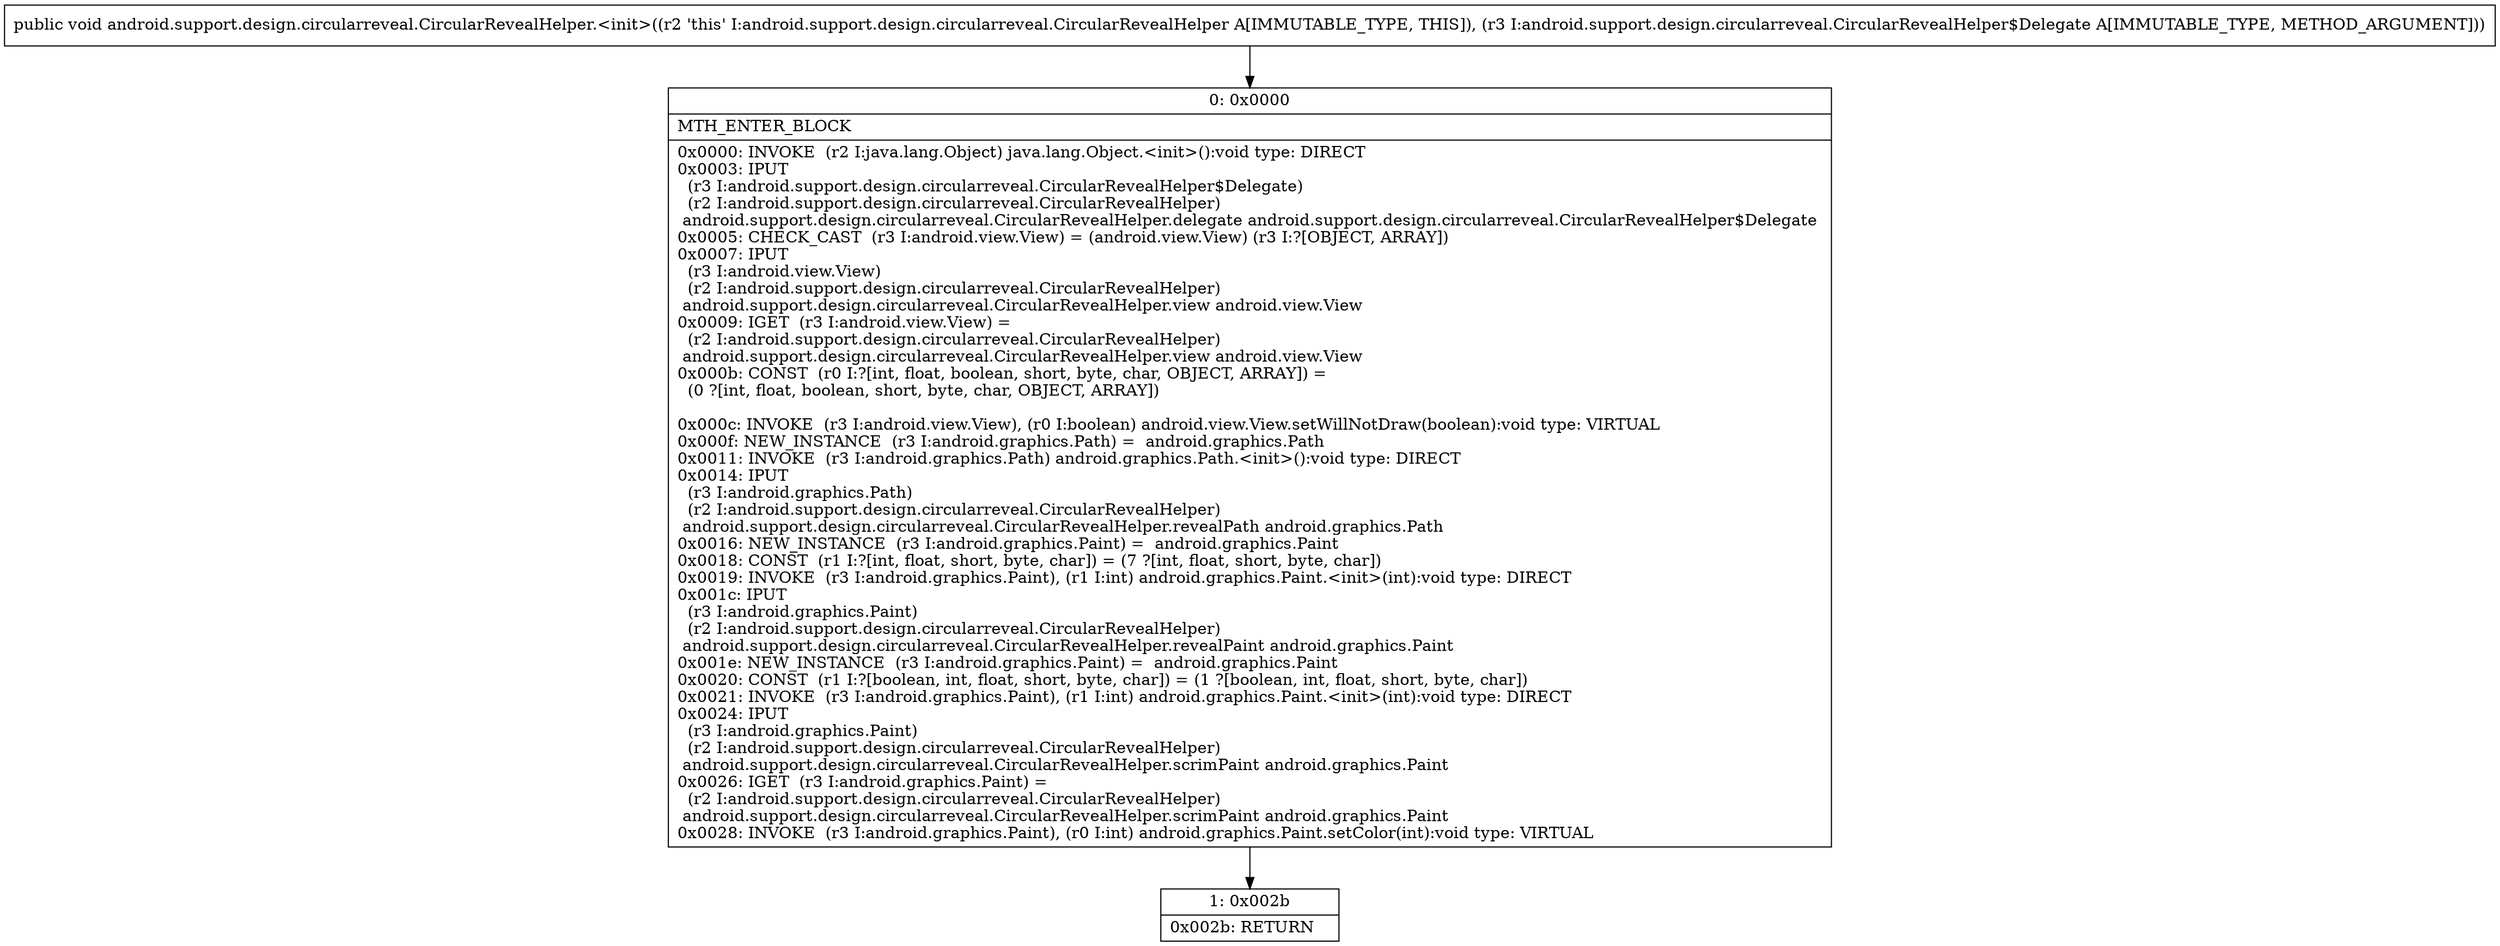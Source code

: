digraph "CFG forandroid.support.design.circularreveal.CircularRevealHelper.\<init\>(Landroid\/support\/design\/circularreveal\/CircularRevealHelper$Delegate;)V" {
Node_0 [shape=record,label="{0\:\ 0x0000|MTH_ENTER_BLOCK\l|0x0000: INVOKE  (r2 I:java.lang.Object) java.lang.Object.\<init\>():void type: DIRECT \l0x0003: IPUT  \l  (r3 I:android.support.design.circularreveal.CircularRevealHelper$Delegate)\l  (r2 I:android.support.design.circularreveal.CircularRevealHelper)\l android.support.design.circularreveal.CircularRevealHelper.delegate android.support.design.circularreveal.CircularRevealHelper$Delegate \l0x0005: CHECK_CAST  (r3 I:android.view.View) = (android.view.View) (r3 I:?[OBJECT, ARRAY]) \l0x0007: IPUT  \l  (r3 I:android.view.View)\l  (r2 I:android.support.design.circularreveal.CircularRevealHelper)\l android.support.design.circularreveal.CircularRevealHelper.view android.view.View \l0x0009: IGET  (r3 I:android.view.View) = \l  (r2 I:android.support.design.circularreveal.CircularRevealHelper)\l android.support.design.circularreveal.CircularRevealHelper.view android.view.View \l0x000b: CONST  (r0 I:?[int, float, boolean, short, byte, char, OBJECT, ARRAY]) = \l  (0 ?[int, float, boolean, short, byte, char, OBJECT, ARRAY])\l \l0x000c: INVOKE  (r3 I:android.view.View), (r0 I:boolean) android.view.View.setWillNotDraw(boolean):void type: VIRTUAL \l0x000f: NEW_INSTANCE  (r3 I:android.graphics.Path) =  android.graphics.Path \l0x0011: INVOKE  (r3 I:android.graphics.Path) android.graphics.Path.\<init\>():void type: DIRECT \l0x0014: IPUT  \l  (r3 I:android.graphics.Path)\l  (r2 I:android.support.design.circularreveal.CircularRevealHelper)\l android.support.design.circularreveal.CircularRevealHelper.revealPath android.graphics.Path \l0x0016: NEW_INSTANCE  (r3 I:android.graphics.Paint) =  android.graphics.Paint \l0x0018: CONST  (r1 I:?[int, float, short, byte, char]) = (7 ?[int, float, short, byte, char]) \l0x0019: INVOKE  (r3 I:android.graphics.Paint), (r1 I:int) android.graphics.Paint.\<init\>(int):void type: DIRECT \l0x001c: IPUT  \l  (r3 I:android.graphics.Paint)\l  (r2 I:android.support.design.circularreveal.CircularRevealHelper)\l android.support.design.circularreveal.CircularRevealHelper.revealPaint android.graphics.Paint \l0x001e: NEW_INSTANCE  (r3 I:android.graphics.Paint) =  android.graphics.Paint \l0x0020: CONST  (r1 I:?[boolean, int, float, short, byte, char]) = (1 ?[boolean, int, float, short, byte, char]) \l0x0021: INVOKE  (r3 I:android.graphics.Paint), (r1 I:int) android.graphics.Paint.\<init\>(int):void type: DIRECT \l0x0024: IPUT  \l  (r3 I:android.graphics.Paint)\l  (r2 I:android.support.design.circularreveal.CircularRevealHelper)\l android.support.design.circularreveal.CircularRevealHelper.scrimPaint android.graphics.Paint \l0x0026: IGET  (r3 I:android.graphics.Paint) = \l  (r2 I:android.support.design.circularreveal.CircularRevealHelper)\l android.support.design.circularreveal.CircularRevealHelper.scrimPaint android.graphics.Paint \l0x0028: INVOKE  (r3 I:android.graphics.Paint), (r0 I:int) android.graphics.Paint.setColor(int):void type: VIRTUAL \l}"];
Node_1 [shape=record,label="{1\:\ 0x002b|0x002b: RETURN   \l}"];
MethodNode[shape=record,label="{public void android.support.design.circularreveal.CircularRevealHelper.\<init\>((r2 'this' I:android.support.design.circularreveal.CircularRevealHelper A[IMMUTABLE_TYPE, THIS]), (r3 I:android.support.design.circularreveal.CircularRevealHelper$Delegate A[IMMUTABLE_TYPE, METHOD_ARGUMENT])) }"];
MethodNode -> Node_0;
Node_0 -> Node_1;
}

